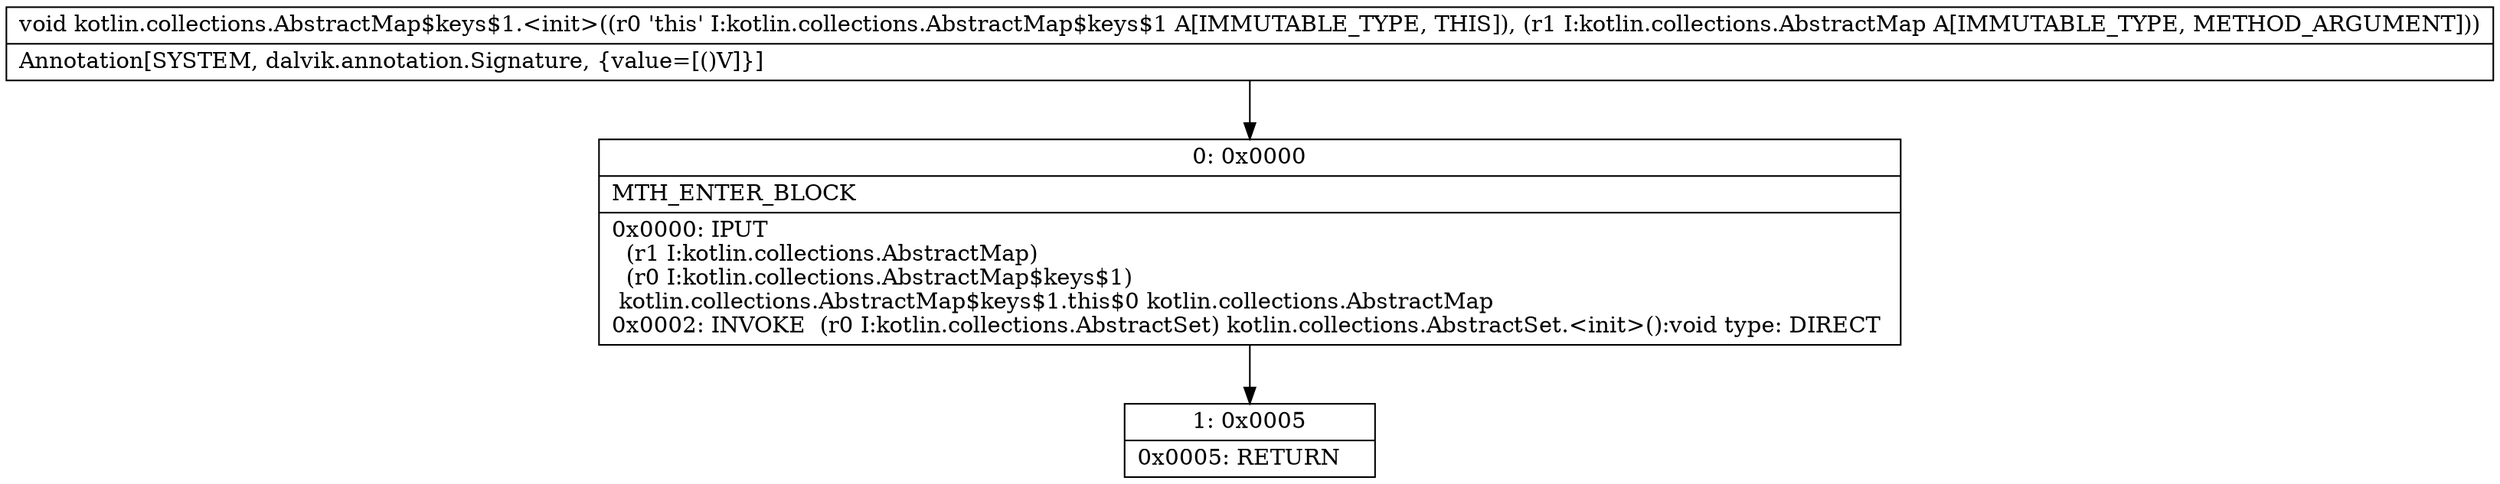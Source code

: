digraph "CFG forkotlin.collections.AbstractMap$keys$1.\<init\>(Lkotlin\/collections\/AbstractMap;)V" {
Node_0 [shape=record,label="{0\:\ 0x0000|MTH_ENTER_BLOCK\l|0x0000: IPUT  \l  (r1 I:kotlin.collections.AbstractMap)\l  (r0 I:kotlin.collections.AbstractMap$keys$1)\l kotlin.collections.AbstractMap$keys$1.this$0 kotlin.collections.AbstractMap \l0x0002: INVOKE  (r0 I:kotlin.collections.AbstractSet) kotlin.collections.AbstractSet.\<init\>():void type: DIRECT \l}"];
Node_1 [shape=record,label="{1\:\ 0x0005|0x0005: RETURN   \l}"];
MethodNode[shape=record,label="{void kotlin.collections.AbstractMap$keys$1.\<init\>((r0 'this' I:kotlin.collections.AbstractMap$keys$1 A[IMMUTABLE_TYPE, THIS]), (r1 I:kotlin.collections.AbstractMap A[IMMUTABLE_TYPE, METHOD_ARGUMENT]))  | Annotation[SYSTEM, dalvik.annotation.Signature, \{value=[()V]\}]\l}"];
MethodNode -> Node_0;
Node_0 -> Node_1;
}

